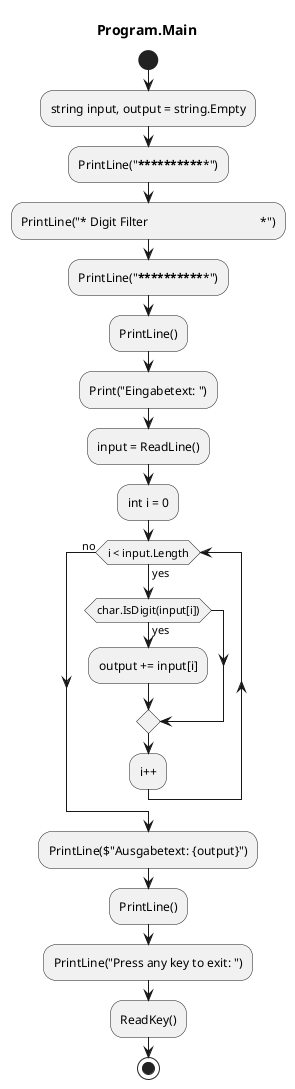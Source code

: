 @startuml Program.Main
title Program.Main
start
:string input, output = string.Empty;
:PrintLine("***************************************************");
:PrintLine("* Digit Filter                                    *");
:PrintLine("***************************************************");
:PrintLine();
:Print("Eingabetext: ");
:input = ReadLine();
:int i = 0;
while (i < input.Length) is (yes)
    if (char.IsDigit(input[i])) then (yes)
        :output += input[i];
    endif
:i++;
endwhile (no)
:PrintLine($"Ausgabetext: {output}");
:PrintLine();
:PrintLine("Press any key to exit: ");
:ReadKey();
stop
@enduml
